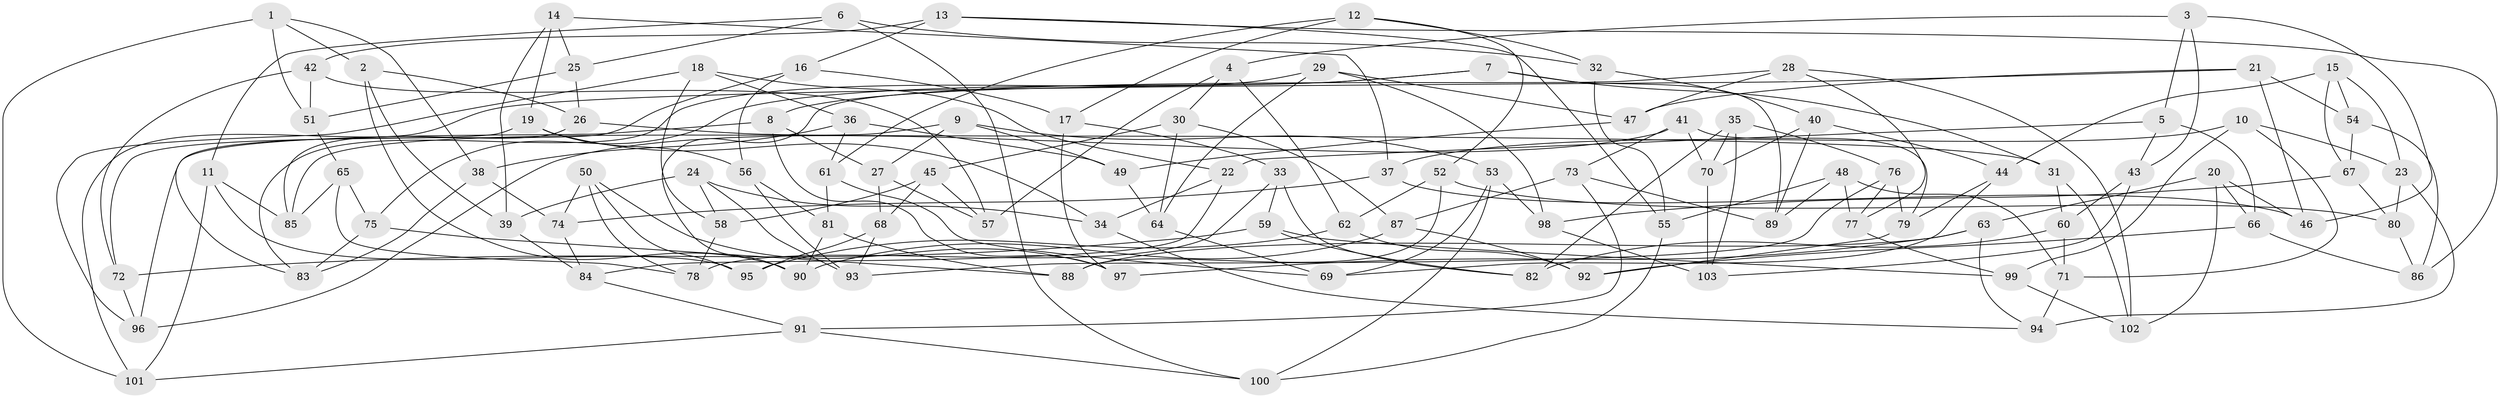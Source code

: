 // coarse degree distribution, {5: 0.17307692307692307, 4: 0.2692307692307692, 6: 0.34615384615384615, 3: 0.057692307692307696, 7: 0.07692307692307693, 8: 0.038461538461538464, 9: 0.038461538461538464}
// Generated by graph-tools (version 1.1) at 2025/38/03/04/25 23:38:15]
// undirected, 103 vertices, 206 edges
graph export_dot {
  node [color=gray90,style=filled];
  1;
  2;
  3;
  4;
  5;
  6;
  7;
  8;
  9;
  10;
  11;
  12;
  13;
  14;
  15;
  16;
  17;
  18;
  19;
  20;
  21;
  22;
  23;
  24;
  25;
  26;
  27;
  28;
  29;
  30;
  31;
  32;
  33;
  34;
  35;
  36;
  37;
  38;
  39;
  40;
  41;
  42;
  43;
  44;
  45;
  46;
  47;
  48;
  49;
  50;
  51;
  52;
  53;
  54;
  55;
  56;
  57;
  58;
  59;
  60;
  61;
  62;
  63;
  64;
  65;
  66;
  67;
  68;
  69;
  70;
  71;
  72;
  73;
  74;
  75;
  76;
  77;
  78;
  79;
  80;
  81;
  82;
  83;
  84;
  85;
  86;
  87;
  88;
  89;
  90;
  91;
  92;
  93;
  94;
  95;
  96;
  97;
  98;
  99;
  100;
  101;
  102;
  103;
  1 -- 101;
  1 -- 38;
  1 -- 2;
  1 -- 51;
  2 -- 90;
  2 -- 39;
  2 -- 26;
  3 -- 4;
  3 -- 43;
  3 -- 5;
  3 -- 46;
  4 -- 57;
  4 -- 30;
  4 -- 62;
  5 -- 22;
  5 -- 43;
  5 -- 66;
  6 -- 11;
  6 -- 32;
  6 -- 25;
  6 -- 100;
  7 -- 75;
  7 -- 89;
  7 -- 8;
  7 -- 31;
  8 -- 96;
  8 -- 27;
  8 -- 97;
  9 -- 49;
  9 -- 27;
  9 -- 85;
  9 -- 53;
  10 -- 23;
  10 -- 99;
  10 -- 71;
  10 -- 37;
  11 -- 95;
  11 -- 85;
  11 -- 101;
  12 -- 32;
  12 -- 52;
  12 -- 17;
  12 -- 61;
  13 -- 42;
  13 -- 86;
  13 -- 55;
  13 -- 16;
  14 -- 25;
  14 -- 19;
  14 -- 39;
  14 -- 37;
  15 -- 44;
  15 -- 23;
  15 -- 67;
  15 -- 54;
  16 -- 83;
  16 -- 56;
  16 -- 17;
  17 -- 97;
  17 -- 33;
  18 -- 36;
  18 -- 96;
  18 -- 22;
  18 -- 58;
  19 -- 56;
  19 -- 34;
  19 -- 72;
  20 -- 63;
  20 -- 66;
  20 -- 46;
  20 -- 102;
  21 -- 46;
  21 -- 47;
  21 -- 101;
  21 -- 54;
  22 -- 34;
  22 -- 84;
  23 -- 94;
  23 -- 80;
  24 -- 93;
  24 -- 34;
  24 -- 58;
  24 -- 39;
  25 -- 51;
  25 -- 26;
  26 -- 85;
  26 -- 31;
  27 -- 68;
  27 -- 57;
  28 -- 102;
  28 -- 47;
  28 -- 77;
  28 -- 90;
  29 -- 47;
  29 -- 64;
  29 -- 83;
  29 -- 98;
  30 -- 45;
  30 -- 87;
  30 -- 64;
  31 -- 102;
  31 -- 60;
  32 -- 40;
  32 -- 55;
  33 -- 82;
  33 -- 78;
  33 -- 59;
  34 -- 94;
  35 -- 76;
  35 -- 103;
  35 -- 70;
  35 -- 82;
  36 -- 38;
  36 -- 61;
  36 -- 49;
  37 -- 46;
  37 -- 74;
  38 -- 74;
  38 -- 83;
  39 -- 84;
  40 -- 70;
  40 -- 89;
  40 -- 44;
  41 -- 70;
  41 -- 73;
  41 -- 79;
  41 -- 96;
  42 -- 72;
  42 -- 51;
  42 -- 57;
  43 -- 60;
  43 -- 103;
  44 -- 69;
  44 -- 79;
  45 -- 58;
  45 -- 68;
  45 -- 57;
  47 -- 49;
  48 -- 77;
  48 -- 89;
  48 -- 55;
  48 -- 71;
  49 -- 64;
  50 -- 74;
  50 -- 78;
  50 -- 95;
  50 -- 97;
  51 -- 65;
  52 -- 88;
  52 -- 80;
  52 -- 62;
  53 -- 98;
  53 -- 100;
  53 -- 69;
  54 -- 86;
  54 -- 67;
  55 -- 100;
  56 -- 93;
  56 -- 81;
  58 -- 78;
  59 -- 72;
  59 -- 82;
  59 -- 99;
  60 -- 71;
  60 -- 82;
  61 -- 81;
  61 -- 69;
  62 -- 92;
  62 -- 95;
  63 -- 97;
  63 -- 88;
  63 -- 94;
  64 -- 69;
  65 -- 75;
  65 -- 78;
  65 -- 85;
  66 -- 86;
  66 -- 92;
  67 -- 98;
  67 -- 80;
  68 -- 93;
  68 -- 95;
  70 -- 103;
  71 -- 94;
  72 -- 96;
  73 -- 87;
  73 -- 91;
  73 -- 89;
  74 -- 84;
  75 -- 88;
  75 -- 83;
  76 -- 79;
  76 -- 77;
  76 -- 93;
  77 -- 99;
  79 -- 92;
  80 -- 86;
  81 -- 88;
  81 -- 90;
  84 -- 91;
  87 -- 92;
  87 -- 90;
  91 -- 100;
  91 -- 101;
  98 -- 103;
  99 -- 102;
}
